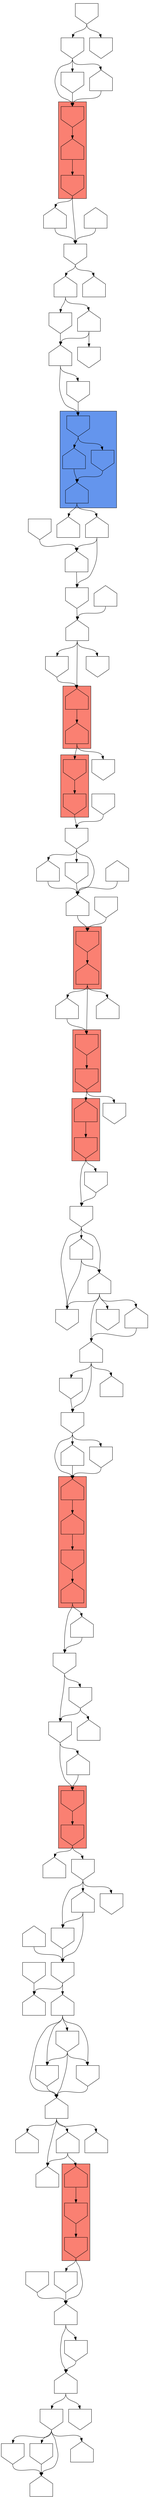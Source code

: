 digraph asm {
	edge [headport=n,tailport=s];
subgraph cluster_C20134_1439_11751_12169 {
	20134 [label="",height=1,width=1,shape=house];
	1439 [label="",height=1,width=1,shape=house];
	11751 [label="",height=1,width=1,shape=invhouse];
	12169 [label="",height=1,width=1,shape=house];
	style=filled;
	fillcolor=salmon;
}
subgraph cluster_C20619_19759 {
	20619 [label="",height=1,width=1,shape=invhouse];
	19759 [label="",height=1,width=1,shape=invhouse];
	style=filled;
	fillcolor=salmon;
}
subgraph cluster_C9012_19017_9799 {
	9012 [label="",height=1,width=1,shape=house];
	19017 [label="",height=1,width=1,shape=invhouse];
	9799 [label="",height=1,width=1,shape=invhouse];
	style=filled;
	fillcolor=salmon;
}
subgraph cluster_C10943_12876 {
	10943 [label="",height=1,width=1,shape=house];
	12876 [label="",height=1,width=1,shape=invhouse];
	style=filled;
	fillcolor=salmon;
}
subgraph cluster_C11246_1297 {
	11246 [label="",height=1,width=1,shape=invhouse];
	1297 [label="",height=1,width=1,shape=invhouse];
	style=filled;
	fillcolor=salmon;
}
subgraph cluster_C9610_2896 {
	9610 [label="",height=1,width=1,shape=invhouse];
	2896 [label="",height=1,width=1,shape=house];
	style=filled;
	fillcolor=salmon;
}
subgraph cluster_C9974_12338 {
	9974 [label="",height=1,width=1,shape=invhouse];
	12338 [label="",height=1,width=1,shape=invhouse];
	style=filled;
	fillcolor=salmon;
}
subgraph cluster_C4123_6527 {
	4123 [label="",height=1,width=1,shape=house];
	6527 [label="",height=1,width=1,shape=house];
	style=filled;
	fillcolor=salmon;
}
subgraph cluster_B4803_5399_6156_3648 {
	4803 [label="",height=1,width=1,shape=invhouse];
	5399 [label="",height=1,width=1,shape=house];
	6156 [label="",height=1,width=1,shape=invhouse];
	3648 [label="",height=1,width=1,shape=house];
	style=filled;
	fillcolor=cornflowerblue;
}
subgraph cluster_C19769_15311_4806 {
	19769 [label="",height=1,width=1,shape=invhouse];
	15311 [label="",height=1,width=1,shape=house];
	4806 [label="",height=1,width=1,shape=invhouse];
	style=filled;
	fillcolor=salmon;
}
	4210 [label="",height=1,width=1,shape=invhouse];
	11096 [label="",height=1,width=1,shape=invhouse];
	16249 [label="",height=1,width=1,shape=invhouse];
	15564 [label="",height=1,width=1,shape=house];
	13532 [label="",height=1,width=1,shape=house];
	21189 [label="",height=1,width=1,shape=invhouse];
	6644 [label="",height=1,width=1,shape=house];
	10046 [label="",height=1,width=1,shape=invhouse];
	20122 [label="",height=1,width=1,shape=invhouse];
	5751 [label="",height=1,width=1,shape=house];
	1542 [label="",height=1,width=1,shape=house];
	10168 [label="",height=1,width=1,shape=house];
	10917 [label="",height=1,width=1,shape=house];
	14211 [label="",height=1,width=1,shape=house];
	1927 [label="",height=1,width=1,shape=house];
	136 [label="",height=1,width=1,shape=house];
	3077 [label="",height=1,width=1,shape=invhouse];
	6454 [label="",height=1,width=1,shape=house];
	10594 [label="",height=1,width=1,shape=invhouse];
	11349 [label="",height=1,width=1,shape=invhouse];
	10600 [label="",height=1,width=1,shape=house];
	11061 [label="",height=1,width=1,shape=invhouse];
	9889 [label="",height=1,width=1,shape=invhouse];
	11415 [label="",height=1,width=1,shape=invhouse];
	11421 [label="",height=1,width=1,shape=invhouse];
	18940 [label="",height=1,width=1,shape=house];
	9602 [label="",height=1,width=1,shape=invhouse];
	10657 [label="",height=1,width=1,shape=invhouse];
	15412 [label="",height=1,width=1,shape=invhouse];
	6353 [label="",height=1,width=1,shape=house];
	14365 [label="",height=1,width=1,shape=invhouse];
	7931 [label="",height=1,width=1,shape=house];
	14610 [label="",height=1,width=1,shape=invhouse];
	18492 [label="",height=1,width=1,shape=house];
	13943 [label="",height=1,width=1,shape=house];
	6211 [label="",height=1,width=1,shape=invhouse];
	13262 [label="",height=1,width=1,shape=house];
	13292 [label="",height=1,width=1,shape=invhouse];
	1574 [label="",height=1,width=1,shape=house];
	14691 [label="",height=1,width=1,shape=invhouse];
	15407 [label="",height=1,width=1,shape=house];
	3500 [label="",height=1,width=1,shape=house];
	6858 [label="",height=1,width=1,shape=invhouse];
	4813 [label="",height=1,width=1,shape=invhouse];
	17573 [label="",height=1,width=1,shape=house];
	16123 [label="",height=1,width=1,shape=invhouse];
	10955 [label="",height=1,width=1,shape=invhouse];
	9690 [label="",height=1,width=1,shape=house];
	15653 [label="",height=1,width=1,shape=house];
	1672 [label="",height=1,width=1,shape=house];
	13717 [label="",height=1,width=1,shape=house];
	20887 [label="",height=1,width=1,shape=invhouse];
	14861 [label="",height=1,width=1,shape=invhouse];
	7400 [label="",height=1,width=1,shape=invhouse];
	147 [label="",height=1,width=1,shape=house];
	7618 [label="",height=1,width=1,shape=invhouse];
	16157 [label="",height=1,width=1,shape=invhouse];
	5310 [label="",height=1,width=1,shape=invhouse];
	1984 [label="",height=1,width=1,shape=house];
	11594 [label="",height=1,width=1,shape=house];
	7377 [label="",height=1,width=1,shape=invhouse];
	6143 [label="",height=1,width=1,shape=house];
	1794 [label="",height=1,width=1,shape=house];
	7984 [label="",height=1,width=1,shape=invhouse];
	4385 [label="",height=1,width=1,shape=invhouse];
	2854 [label="",height=1,width=1,shape=house];
	4395 [label="",height=1,width=1,shape=house];
	14032 [label="",height=1,width=1,shape=invhouse];
	4767 [label="",height=1,width=1,shape=invhouse];
	3743 [label="",height=1,width=1,shape=house];
	15259 [label="",height=1,width=1,shape=house];
	10805 [label="",height=1,width=1,shape=invhouse];
	14383 [label="",height=1,width=1,shape=invhouse];
	18161 [label="",height=1,width=1,shape=house];
	15110 [label="",height=1,width=1,shape=invhouse];
	9643 [label="",height=1,width=1,shape=invhouse];
	17668 [label="",height=1,width=1,shape=house];
	14220 [label="",height=1,width=1,shape=house];
	12346 [label="",height=1,width=1,shape=invhouse];
	17242 [label="",height=1,width=1,shape=house];
	18998 [label="",height=1,width=1,shape=invhouse];
	14611 [label="",height=1,width=1,shape=invhouse];
	14612 [label="",height=1,width=1,shape=house];
	20134 -> 1439
	1439 -> 11751
	11751 -> 12169
	12169 -> 4210
	12169 -> 13943
	4210 -> 11096
	4210 -> 16249
	11096 -> 16249
	11096 -> 18492
	16249 -> 15564
	16249 -> 20619
	15564 -> 20619
	20619 -> 19759
	19759 -> 13532
	19759 -> 21189
	21189 -> 6644
	21189 -> 10046
	21189 -> 14610
	6644 -> 10046
	6644 -> 20122
	10046 -> 20122
	20122 -> 5751
	20122 -> 6353
	5751 -> 1542
	5751 -> 9602
	5751 -> 10657
	5751 -> 15412
	1542 -> 10168
	1542 -> 10917
	1542 -> 14211
	1542 -> 18940
	14211 -> 9012
	14211 -> 10917
	9012 -> 19017
	19017 -> 9799
	9799 -> 1927
	9799 -> 11415
	1927 -> 136
	1927 -> 9889
	136 -> 3077
	136 -> 11061
	3077 -> 6454
	3077 -> 10594
	3077 -> 10600
	3077 -> 11349
	10594 -> 6454
	11349 -> 6454
	9889 -> 136
	11415 -> 1927
	11421 -> 1927
	9602 -> 1542
	9602 -> 10657
	9602 -> 15412
	10657 -> 1542
	15412 -> 1542
	14365 -> 6353
	7931 -> 20122
	13943 -> 4210
	6211 -> 13262
	6211 -> 13292
	6211 -> 20134
	13262 -> 20134
	13292 -> 20134
	1574 -> 6211
	1574 -> 14691
	1574 -> 15407
	14691 -> 6211
	3500 -> 1574
	3500 -> 6858
	3500 -> 14611
	3500 -> 14612
	4813 -> 3500
	4813 -> 6858
	4813 -> 17573
	17573 -> 3500
	17573 -> 6858
	12876 -> 4813
	12876 -> 16123
	16123 -> 4813
	10943 -> 12876
	1297 -> 10943
	1297 -> 10955
	11246 -> 1297
	2896 -> 9690
	2896 -> 11246
	2896 -> 15653
	9690 -> 11246
	9610 -> 2896
	1672 -> 9610
	13717 -> 1672
	20887 -> 1672
	20887 -> 13717
	20887 -> 14861
	14861 -> 1672
	12338 -> 20887
	9974 -> 12338
	6527 -> 7400
	6527 -> 9974
	4123 -> 6527
	147 -> 4123
	147 -> 7618
	147 -> 16157
	7618 -> 4123
	5310 -> 147
	1984 -> 5310
	1984 -> 11594
	11594 -> 5310
	7377 -> 11594
	3648 -> 1984
	3648 -> 6143
	5399 -> 3648
	4803 -> 5399
	4803 -> 6156
	6156 -> 3648
	1794 -> 4803
	1794 -> 7984
	7984 -> 4803
	4385 -> 1794
	2854 -> 4385
	2854 -> 4395
	4395 -> 1794
	4395 -> 14032
	4767 -> 2854
	4767 -> 3743
	4806 -> 4767
	4806 -> 15259
	15259 -> 4767
	15311 -> 4806
	19769 -> 15311
	10805 -> 14383
	10805 -> 18161
	10805 -> 19769
	14383 -> 19769
	18161 -> 19769
	15110 -> 9643
	15110 -> 10805
	17668 -> 4767
	14220 -> 147
	12346 -> 20887
	17242 -> 1672
	18998 -> 9610
	14612 -> 1574
}